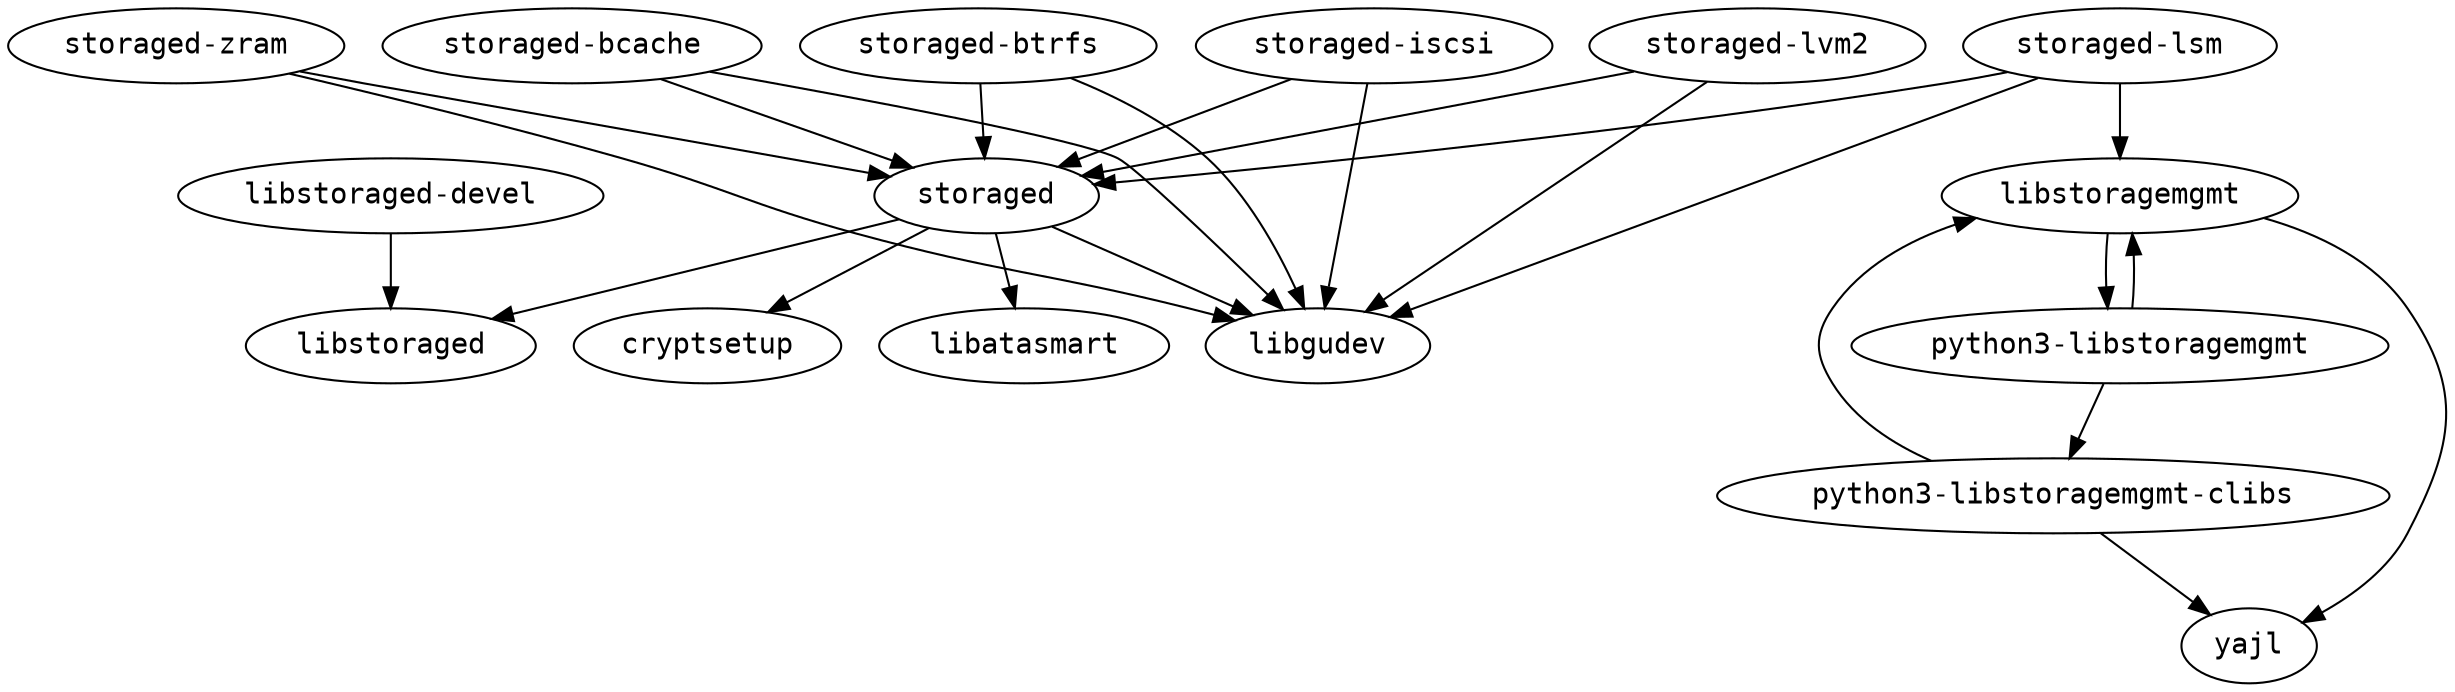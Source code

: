 strict digraph G {
node [fontname=monospace];
  "libstoraged-devel" -> "libstoraged";
  "libstoragemgmt" -> "python3-libstoragemgmt";
  "libstoragemgmt" -> "yajl";
  "python3-libstoragemgmt-clibs" -> "libstoragemgmt";
  "python3-libstoragemgmt-clibs" -> "yajl";
  "python3-libstoragemgmt" -> "libstoragemgmt";
  "python3-libstoragemgmt" -> "python3-libstoragemgmt-clibs";
  "storaged-bcache" -> "libgudev";
  "storaged-bcache" -> "storaged";
  "storaged-btrfs" -> "libgudev";
  "storaged-btrfs" -> "storaged";
  "storaged" -> "cryptsetup";
  "storaged-iscsi" -> "libgudev";
  "storaged-iscsi" -> "storaged";
  "storaged" -> "libatasmart";
  "storaged" -> "libgudev";
  "storaged" -> "libstoraged";
  "storaged-lsm" -> "libgudev";
  "storaged-lsm" -> "libstoragemgmt";
  "storaged-lsm" -> "storaged";
  "storaged-lvm2" -> "libgudev";
  "storaged-lvm2" -> "storaged";
  "storaged-zram" -> "libgudev";
  "storaged-zram" -> "storaged";
}
